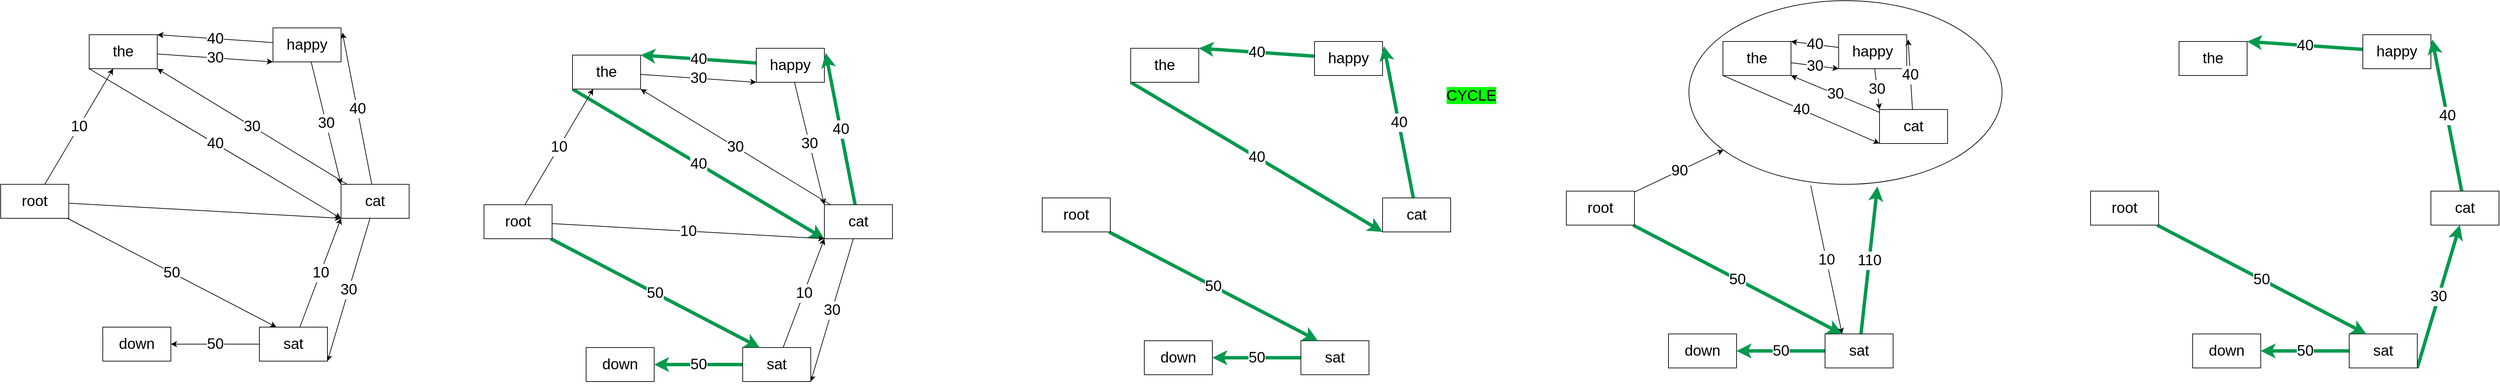 <mxfile version="13.8.0" type="device"><diagram id="PZtr1oxFCNx162tHM7F_" name="Page-1"><mxGraphModel dx="1422" dy="762" grid="1" gridSize="10" guides="1" tooltips="1" connect="1" arrows="1" fold="1" page="1" pageScale="1" pageWidth="850" pageHeight="1100" math="0" shadow="0"><root><mxCell id="0"/><mxCell id="1" parent="0"/><mxCell id="uJOGQX3Q4OBH5tWE8NWU-125" value="10" style="edgeStyle=none;rounded=0;orthogonalLoop=1;jettySize=auto;html=1;entryX=0.25;entryY=0;entryDx=0;entryDy=0;strokeColor=#050505;strokeWidth=1;fontSize=22;exitX=0.389;exitY=1.007;exitDx=0;exitDy=0;exitPerimeter=0;" edge="1" parent="1" source="uJOGQX3Q4OBH5tWE8NWU-123" target="uJOGQX3Q4OBH5tWE8NWU-113"><mxGeometry relative="1" as="geometry"/></mxCell><mxCell id="uJOGQX3Q4OBH5tWE8NWU-123" value="" style="ellipse;whiteSpace=wrap;html=1;fontSize=22;" vertex="1" parent="1"><mxGeometry x="2610" y="90" width="460" height="270" as="geometry"/></mxCell><mxCell id="uJOGQX3Q4OBH5tWE8NWU-45" value="30" style="edgeStyle=none;rounded=0;orthogonalLoop=1;jettySize=auto;html=1;entryX=0;entryY=1;entryDx=0;entryDy=0;strokeColor=#000000;fontSize=22;" edge="1" parent="1" source="uJOGQX3Q4OBH5tWE8NWU-8" target="uJOGQX3Q4OBH5tWE8NWU-9"><mxGeometry relative="1" as="geometry"/></mxCell><mxCell id="uJOGQX3Q4OBH5tWE8NWU-46" value="40" style="edgeStyle=none;rounded=0;orthogonalLoop=1;jettySize=auto;html=1;entryX=0;entryY=1;entryDx=0;entryDy=0;strokeColor=#000000;fontSize=22;exitX=0;exitY=1;exitDx=0;exitDy=0;" edge="1" parent="1" source="uJOGQX3Q4OBH5tWE8NWU-8" target="uJOGQX3Q4OBH5tWE8NWU-10"><mxGeometry relative="1" as="geometry"/></mxCell><mxCell id="uJOGQX3Q4OBH5tWE8NWU-8" value="the" style="rounded=0;whiteSpace=wrap;html=1;fontSize=22;" vertex="1" parent="1"><mxGeometry x="260" y="140" width="100" height="50" as="geometry"/></mxCell><mxCell id="uJOGQX3Q4OBH5tWE8NWU-43" value="30" style="edgeStyle=none;rounded=0;orthogonalLoop=1;jettySize=auto;html=1;entryX=0;entryY=0;entryDx=0;entryDy=0;strokeColor=#000000;fontSize=22;" edge="1" parent="1" source="uJOGQX3Q4OBH5tWE8NWU-9" target="uJOGQX3Q4OBH5tWE8NWU-10"><mxGeometry relative="1" as="geometry"/></mxCell><mxCell id="uJOGQX3Q4OBH5tWE8NWU-44" value="40" style="edgeStyle=none;rounded=0;orthogonalLoop=1;jettySize=auto;html=1;entryX=1;entryY=0;entryDx=0;entryDy=0;strokeColor=#000000;fontSize=22;" edge="1" parent="1" source="uJOGQX3Q4OBH5tWE8NWU-9" target="uJOGQX3Q4OBH5tWE8NWU-8"><mxGeometry relative="1" as="geometry"/></mxCell><mxCell id="uJOGQX3Q4OBH5tWE8NWU-9" value="happy" style="rounded=0;whiteSpace=wrap;html=1;fontSize=22;" vertex="1" parent="1"><mxGeometry x="530" y="130" width="100" height="50" as="geometry"/></mxCell><mxCell id="uJOGQX3Q4OBH5tWE8NWU-41" value="30" style="edgeStyle=none;rounded=0;orthogonalLoop=1;jettySize=auto;html=1;entryX=1;entryY=1;entryDx=0;entryDy=0;strokeColor=#000000;fontSize=22;" edge="1" parent="1" source="uJOGQX3Q4OBH5tWE8NWU-10" target="uJOGQX3Q4OBH5tWE8NWU-11"><mxGeometry relative="1" as="geometry"/></mxCell><mxCell id="uJOGQX3Q4OBH5tWE8NWU-42" value="40" style="edgeStyle=none;rounded=0;orthogonalLoop=1;jettySize=auto;html=1;entryX=1.02;entryY=0.14;entryDx=0;entryDy=0;entryPerimeter=0;strokeColor=#000000;fontSize=22;" edge="1" parent="1" source="uJOGQX3Q4OBH5tWE8NWU-10" target="uJOGQX3Q4OBH5tWE8NWU-9"><mxGeometry relative="1" as="geometry"/></mxCell><mxCell id="uJOGQX3Q4OBH5tWE8NWU-48" value="30" style="edgeStyle=none;rounded=0;orthogonalLoop=1;jettySize=auto;html=1;entryX=1;entryY=1;entryDx=0;entryDy=0;strokeColor=#000000;fontSize=22;" edge="1" parent="1" source="uJOGQX3Q4OBH5tWE8NWU-10" target="uJOGQX3Q4OBH5tWE8NWU-8"><mxGeometry relative="1" as="geometry"/></mxCell><mxCell id="uJOGQX3Q4OBH5tWE8NWU-10" value="cat" style="rounded=0;whiteSpace=wrap;html=1;fontSize=22;" vertex="1" parent="1"><mxGeometry x="630" y="360" width="100" height="50" as="geometry"/></mxCell><mxCell id="uJOGQX3Q4OBH5tWE8NWU-39" value="50" style="edgeStyle=none;rounded=0;orthogonalLoop=1;jettySize=auto;html=1;entryX=1;entryY=0.5;entryDx=0;entryDy=0;strokeColor=#000000;fontSize=22;" edge="1" parent="1" source="uJOGQX3Q4OBH5tWE8NWU-11" target="uJOGQX3Q4OBH5tWE8NWU-12"><mxGeometry relative="1" as="geometry"/></mxCell><mxCell id="uJOGQX3Q4OBH5tWE8NWU-40" value="10" style="edgeStyle=none;rounded=0;orthogonalLoop=1;jettySize=auto;html=1;strokeColor=#000000;fontSize=22;entryX=0;entryY=1;entryDx=0;entryDy=0;" edge="1" parent="1" source="uJOGQX3Q4OBH5tWE8NWU-11" target="uJOGQX3Q4OBH5tWE8NWU-10"><mxGeometry relative="1" as="geometry"/></mxCell><mxCell id="uJOGQX3Q4OBH5tWE8NWU-11" value="sat" style="rounded=0;whiteSpace=wrap;html=1;fontSize=22;" vertex="1" parent="1"><mxGeometry x="510" y="570" width="100" height="50" as="geometry"/></mxCell><mxCell id="uJOGQX3Q4OBH5tWE8NWU-12" value="down" style="rounded=0;whiteSpace=wrap;html=1;fontSize=22;" vertex="1" parent="1"><mxGeometry x="280" y="570" width="100" height="50" as="geometry"/></mxCell><mxCell id="uJOGQX3Q4OBH5tWE8NWU-37" style="rounded=0;orthogonalLoop=1;jettySize=auto;html=1;strokeColor=#000000;fontSize=22;entryX=0;entryY=1;entryDx=0;entryDy=0;" edge="1" parent="1" source="uJOGQX3Q4OBH5tWE8NWU-13" target="uJOGQX3Q4OBH5tWE8NWU-10"><mxGeometry relative="1" as="geometry"/></mxCell><mxCell id="uJOGQX3Q4OBH5tWE8NWU-38" value="50" style="edgeStyle=none;rounded=0;orthogonalLoop=1;jettySize=auto;html=1;entryX=0.25;entryY=0;entryDx=0;entryDy=0;strokeColor=#000000;fontSize=22;" edge="1" parent="1" source="uJOGQX3Q4OBH5tWE8NWU-13" target="uJOGQX3Q4OBH5tWE8NWU-11"><mxGeometry relative="1" as="geometry"/></mxCell><mxCell id="uJOGQX3Q4OBH5tWE8NWU-119" value="10" style="edgeStyle=none;rounded=0;orthogonalLoop=1;jettySize=auto;html=1;strokeWidth=1;fontSize=22;strokeColor=#050505;" edge="1" parent="1" source="uJOGQX3Q4OBH5tWE8NWU-13" target="uJOGQX3Q4OBH5tWE8NWU-8"><mxGeometry relative="1" as="geometry"/></mxCell><mxCell id="uJOGQX3Q4OBH5tWE8NWU-13" value="root" style="rounded=0;whiteSpace=wrap;html=1;fontSize=22;" vertex="1" parent="1"><mxGeometry x="130" y="360" width="100" height="50" as="geometry"/></mxCell><mxCell id="uJOGQX3Q4OBH5tWE8NWU-49" value="30" style="edgeStyle=none;rounded=0;orthogonalLoop=1;jettySize=auto;html=1;entryX=0;entryY=1;entryDx=0;entryDy=0;strokeColor=#000000;fontSize=22;" edge="1" parent="1" source="uJOGQX3Q4OBH5tWE8NWU-51" target="uJOGQX3Q4OBH5tWE8NWU-54"><mxGeometry relative="1" as="geometry"/></mxCell><mxCell id="uJOGQX3Q4OBH5tWE8NWU-50" value="40" style="edgeStyle=none;rounded=0;orthogonalLoop=1;jettySize=auto;html=1;entryX=0;entryY=1;entryDx=0;entryDy=0;fontSize=22;exitX=0;exitY=1;exitDx=0;exitDy=0;strokeColor=#00994D;strokeWidth=5;" edge="1" parent="1" source="uJOGQX3Q4OBH5tWE8NWU-51" target="uJOGQX3Q4OBH5tWE8NWU-58"><mxGeometry relative="1" as="geometry"/></mxCell><mxCell id="uJOGQX3Q4OBH5tWE8NWU-51" value="the" style="rounded=0;whiteSpace=wrap;html=1;fontSize=22;" vertex="1" parent="1"><mxGeometry x="970" y="170" width="100" height="50" as="geometry"/></mxCell><mxCell id="uJOGQX3Q4OBH5tWE8NWU-52" value="30" style="edgeStyle=none;rounded=0;orthogonalLoop=1;jettySize=auto;html=1;entryX=0;entryY=0;entryDx=0;entryDy=0;strokeColor=#000000;fontSize=22;" edge="1" parent="1" source="uJOGQX3Q4OBH5tWE8NWU-54" target="uJOGQX3Q4OBH5tWE8NWU-58"><mxGeometry relative="1" as="geometry"/></mxCell><mxCell id="uJOGQX3Q4OBH5tWE8NWU-53" value="40" style="edgeStyle=none;rounded=0;orthogonalLoop=1;jettySize=auto;html=1;entryX=1;entryY=0;entryDx=0;entryDy=0;fontSize=22;strokeColor=#00994D;strokeWidth=5;" edge="1" parent="1" source="uJOGQX3Q4OBH5tWE8NWU-54" target="uJOGQX3Q4OBH5tWE8NWU-51"><mxGeometry relative="1" as="geometry"/></mxCell><mxCell id="uJOGQX3Q4OBH5tWE8NWU-54" value="happy" style="rounded=0;whiteSpace=wrap;html=1;fontSize=22;" vertex="1" parent="1"><mxGeometry x="1240" y="160" width="100" height="50" as="geometry"/></mxCell><mxCell id="uJOGQX3Q4OBH5tWE8NWU-55" value="30" style="edgeStyle=none;rounded=0;orthogonalLoop=1;jettySize=auto;html=1;entryX=1;entryY=1;entryDx=0;entryDy=0;strokeColor=#000000;fontSize=22;" edge="1" parent="1" source="uJOGQX3Q4OBH5tWE8NWU-58" target="uJOGQX3Q4OBH5tWE8NWU-61"><mxGeometry relative="1" as="geometry"/></mxCell><mxCell id="uJOGQX3Q4OBH5tWE8NWU-56" value="40" style="edgeStyle=none;rounded=0;orthogonalLoop=1;jettySize=auto;html=1;entryX=1.02;entryY=0.14;entryDx=0;entryDy=0;entryPerimeter=0;fontSize=22;strokeColor=#00994D;strokeWidth=5;" edge="1" parent="1" source="uJOGQX3Q4OBH5tWE8NWU-58" target="uJOGQX3Q4OBH5tWE8NWU-54"><mxGeometry relative="1" as="geometry"/></mxCell><mxCell id="uJOGQX3Q4OBH5tWE8NWU-57" value="30" style="edgeStyle=none;rounded=0;orthogonalLoop=1;jettySize=auto;html=1;entryX=1;entryY=1;entryDx=0;entryDy=0;strokeColor=#000000;fontSize=22;" edge="1" parent="1" source="uJOGQX3Q4OBH5tWE8NWU-58" target="uJOGQX3Q4OBH5tWE8NWU-51"><mxGeometry relative="1" as="geometry"/></mxCell><mxCell id="uJOGQX3Q4OBH5tWE8NWU-58" value="cat" style="rounded=0;whiteSpace=wrap;html=1;fontSize=22;" vertex="1" parent="1"><mxGeometry x="1340" y="390" width="100" height="50" as="geometry"/></mxCell><mxCell id="uJOGQX3Q4OBH5tWE8NWU-59" value="50" style="edgeStyle=none;rounded=0;orthogonalLoop=1;jettySize=auto;html=1;entryX=1;entryY=0.5;entryDx=0;entryDy=0;fontSize=22;strokeColor=#00994D;strokeWidth=5;" edge="1" parent="1" source="uJOGQX3Q4OBH5tWE8NWU-61" target="uJOGQX3Q4OBH5tWE8NWU-62"><mxGeometry relative="1" as="geometry"/></mxCell><mxCell id="uJOGQX3Q4OBH5tWE8NWU-60" value="10" style="edgeStyle=none;rounded=0;orthogonalLoop=1;jettySize=auto;html=1;strokeColor=#000000;fontSize=22;entryX=0;entryY=1;entryDx=0;entryDy=0;" edge="1" parent="1" source="uJOGQX3Q4OBH5tWE8NWU-61" target="uJOGQX3Q4OBH5tWE8NWU-58"><mxGeometry relative="1" as="geometry"/></mxCell><mxCell id="uJOGQX3Q4OBH5tWE8NWU-61" value="sat" style="rounded=0;whiteSpace=wrap;html=1;fontSize=22;" vertex="1" parent="1"><mxGeometry x="1220" y="600" width="100" height="50" as="geometry"/></mxCell><mxCell id="uJOGQX3Q4OBH5tWE8NWU-62" value="down" style="rounded=0;whiteSpace=wrap;html=1;fontSize=22;" vertex="1" parent="1"><mxGeometry x="990" y="600" width="100" height="50" as="geometry"/></mxCell><mxCell id="uJOGQX3Q4OBH5tWE8NWU-63" value="10" style="rounded=0;orthogonalLoop=1;jettySize=auto;html=1;strokeColor=#000000;fontSize=22;entryX=0;entryY=1;entryDx=0;entryDy=0;" edge="1" parent="1" source="uJOGQX3Q4OBH5tWE8NWU-65" target="uJOGQX3Q4OBH5tWE8NWU-58"><mxGeometry relative="1" as="geometry"/></mxCell><mxCell id="uJOGQX3Q4OBH5tWE8NWU-64" value="50" style="edgeStyle=none;rounded=0;orthogonalLoop=1;jettySize=auto;html=1;entryX=0.25;entryY=0;entryDx=0;entryDy=0;fontSize=22;strokeColor=#00994D;strokeWidth=5;" edge="1" parent="1" source="uJOGQX3Q4OBH5tWE8NWU-65" target="uJOGQX3Q4OBH5tWE8NWU-61"><mxGeometry relative="1" as="geometry"/></mxCell><mxCell id="uJOGQX3Q4OBH5tWE8NWU-65" value="root" style="rounded=0;whiteSpace=wrap;html=1;fontSize=22;" vertex="1" parent="1"><mxGeometry x="840" y="390" width="100" height="50" as="geometry"/></mxCell><mxCell id="uJOGQX3Q4OBH5tWE8NWU-67" value="40" style="edgeStyle=none;rounded=0;orthogonalLoop=1;jettySize=auto;html=1;entryX=0;entryY=1;entryDx=0;entryDy=0;fontSize=22;exitX=0;exitY=1;exitDx=0;exitDy=0;strokeColor=#00994D;strokeWidth=5;" edge="1" parent="1" source="uJOGQX3Q4OBH5tWE8NWU-68" target="uJOGQX3Q4OBH5tWE8NWU-75"><mxGeometry relative="1" as="geometry"/></mxCell><mxCell id="uJOGQX3Q4OBH5tWE8NWU-68" value="the" style="rounded=0;whiteSpace=wrap;html=1;fontSize=22;" vertex="1" parent="1"><mxGeometry x="1790" y="160" width="100" height="50" as="geometry"/></mxCell><mxCell id="uJOGQX3Q4OBH5tWE8NWU-70" value="40" style="edgeStyle=none;rounded=0;orthogonalLoop=1;jettySize=auto;html=1;entryX=1;entryY=0;entryDx=0;entryDy=0;fontSize=22;strokeColor=#00994D;strokeWidth=5;" edge="1" parent="1" source="uJOGQX3Q4OBH5tWE8NWU-71" target="uJOGQX3Q4OBH5tWE8NWU-68"><mxGeometry relative="1" as="geometry"/></mxCell><mxCell id="uJOGQX3Q4OBH5tWE8NWU-71" value="happy" style="rounded=0;whiteSpace=wrap;html=1;fontSize=22;" vertex="1" parent="1"><mxGeometry x="2060" y="150" width="100" height="50" as="geometry"/></mxCell><mxCell id="uJOGQX3Q4OBH5tWE8NWU-73" value="40" style="edgeStyle=none;rounded=0;orthogonalLoop=1;jettySize=auto;html=1;entryX=1.02;entryY=0.14;entryDx=0;entryDy=0;entryPerimeter=0;fontSize=22;strokeColor=#00994D;strokeWidth=5;" edge="1" parent="1" source="uJOGQX3Q4OBH5tWE8NWU-75" target="uJOGQX3Q4OBH5tWE8NWU-71"><mxGeometry relative="1" as="geometry"/></mxCell><mxCell id="uJOGQX3Q4OBH5tWE8NWU-75" value="cat" style="rounded=0;whiteSpace=wrap;html=1;fontSize=22;" vertex="1" parent="1"><mxGeometry x="2160" y="380" width="100" height="50" as="geometry"/></mxCell><mxCell id="uJOGQX3Q4OBH5tWE8NWU-76" value="50" style="edgeStyle=none;rounded=0;orthogonalLoop=1;jettySize=auto;html=1;entryX=1;entryY=0.5;entryDx=0;entryDy=0;fontSize=22;strokeColor=#00994D;strokeWidth=5;" edge="1" parent="1" source="uJOGQX3Q4OBH5tWE8NWU-78" target="uJOGQX3Q4OBH5tWE8NWU-79"><mxGeometry relative="1" as="geometry"/></mxCell><mxCell id="uJOGQX3Q4OBH5tWE8NWU-78" value="sat" style="rounded=0;whiteSpace=wrap;html=1;fontSize=22;" vertex="1" parent="1"><mxGeometry x="2040" y="590" width="100" height="50" as="geometry"/></mxCell><mxCell id="uJOGQX3Q4OBH5tWE8NWU-79" value="down" style="rounded=0;whiteSpace=wrap;html=1;fontSize=22;" vertex="1" parent="1"><mxGeometry x="1810" y="590" width="100" height="50" as="geometry"/></mxCell><mxCell id="uJOGQX3Q4OBH5tWE8NWU-81" value="50" style="edgeStyle=none;rounded=0;orthogonalLoop=1;jettySize=auto;html=1;entryX=0.25;entryY=0;entryDx=0;entryDy=0;fontSize=22;strokeColor=#00994D;strokeWidth=5;" edge="1" parent="1" source="uJOGQX3Q4OBH5tWE8NWU-82" target="uJOGQX3Q4OBH5tWE8NWU-78"><mxGeometry relative="1" as="geometry"/></mxCell><mxCell id="uJOGQX3Q4OBH5tWE8NWU-82" value="root" style="rounded=0;whiteSpace=wrap;html=1;fontSize=22;" vertex="1" parent="1"><mxGeometry x="1660" y="380" width="100" height="50" as="geometry"/></mxCell><mxCell id="uJOGQX3Q4OBH5tWE8NWU-83" value="&lt;span style=&quot;background-color: rgb(0 , 255 , 0)&quot;&gt;CYCLE&lt;/span&gt;" style="text;html=1;align=center;verticalAlign=middle;resizable=0;points=[];autosize=1;fontSize=22;" vertex="1" parent="1"><mxGeometry x="2245" y="215" width="90" height="30" as="geometry"/></mxCell><mxCell id="uJOGQX3Q4OBH5tWE8NWU-101" value="30" style="edgeStyle=none;rounded=0;orthogonalLoop=1;jettySize=auto;html=1;entryX=0;entryY=1;entryDx=0;entryDy=0;strokeColor=#000000;fontSize=22;" edge="1" parent="1" source="uJOGQX3Q4OBH5tWE8NWU-103" target="uJOGQX3Q4OBH5tWE8NWU-106"><mxGeometry relative="1" as="geometry"/></mxCell><mxCell id="uJOGQX3Q4OBH5tWE8NWU-102" value="40" style="edgeStyle=none;rounded=0;orthogonalLoop=1;jettySize=auto;html=1;entryX=0;entryY=1;entryDx=0;entryDy=0;strokeColor=#000000;fontSize=22;exitX=0;exitY=1;exitDx=0;exitDy=0;" edge="1" parent="1" source="uJOGQX3Q4OBH5tWE8NWU-103" target="uJOGQX3Q4OBH5tWE8NWU-110"><mxGeometry relative="1" as="geometry"/></mxCell><mxCell id="uJOGQX3Q4OBH5tWE8NWU-103" value="the" style="rounded=0;whiteSpace=wrap;html=1;fontSize=22;" vertex="1" parent="1"><mxGeometry x="2660" y="150" width="100" height="50" as="geometry"/></mxCell><mxCell id="uJOGQX3Q4OBH5tWE8NWU-104" value="30" style="edgeStyle=none;rounded=0;orthogonalLoop=1;jettySize=auto;html=1;entryX=0;entryY=0;entryDx=0;entryDy=0;strokeColor=#000000;fontSize=22;" edge="1" parent="1" source="uJOGQX3Q4OBH5tWE8NWU-106" target="uJOGQX3Q4OBH5tWE8NWU-110"><mxGeometry relative="1" as="geometry"/></mxCell><mxCell id="uJOGQX3Q4OBH5tWE8NWU-105" value="40" style="edgeStyle=none;rounded=0;orthogonalLoop=1;jettySize=auto;html=1;entryX=1;entryY=0;entryDx=0;entryDy=0;strokeColor=#000000;fontSize=22;" edge="1" parent="1" source="uJOGQX3Q4OBH5tWE8NWU-106" target="uJOGQX3Q4OBH5tWE8NWU-103"><mxGeometry relative="1" as="geometry"/></mxCell><mxCell id="uJOGQX3Q4OBH5tWE8NWU-106" value="happy" style="rounded=0;whiteSpace=wrap;html=1;fontSize=22;" vertex="1" parent="1"><mxGeometry x="2830" y="140" width="100" height="50" as="geometry"/></mxCell><mxCell id="uJOGQX3Q4OBH5tWE8NWU-108" value="40" style="edgeStyle=none;rounded=0;orthogonalLoop=1;jettySize=auto;html=1;entryX=1.02;entryY=0.14;entryDx=0;entryDy=0;entryPerimeter=0;strokeColor=#000000;fontSize=22;" edge="1" parent="1" source="uJOGQX3Q4OBH5tWE8NWU-110" target="uJOGQX3Q4OBH5tWE8NWU-106"><mxGeometry relative="1" as="geometry"/></mxCell><mxCell id="uJOGQX3Q4OBH5tWE8NWU-109" value="30" style="edgeStyle=none;rounded=0;orthogonalLoop=1;jettySize=auto;html=1;entryX=1;entryY=1;entryDx=0;entryDy=0;strokeColor=#000000;fontSize=22;" edge="1" parent="1" source="uJOGQX3Q4OBH5tWE8NWU-110" target="uJOGQX3Q4OBH5tWE8NWU-103"><mxGeometry relative="1" as="geometry"/></mxCell><mxCell id="uJOGQX3Q4OBH5tWE8NWU-110" value="cat" style="rounded=0;whiteSpace=wrap;html=1;fontSize=22;" vertex="1" parent="1"><mxGeometry x="2890" y="250" width="100" height="50" as="geometry"/></mxCell><mxCell id="uJOGQX3Q4OBH5tWE8NWU-111" value="50" style="edgeStyle=none;rounded=0;orthogonalLoop=1;jettySize=auto;html=1;entryX=1;entryY=0.5;entryDx=0;entryDy=0;fontSize=22;strokeColor=#00994D;strokeWidth=5;" edge="1" parent="1" source="uJOGQX3Q4OBH5tWE8NWU-113" target="uJOGQX3Q4OBH5tWE8NWU-114"><mxGeometry relative="1" as="geometry"/></mxCell><mxCell id="uJOGQX3Q4OBH5tWE8NWU-129" value="110" style="edgeStyle=none;rounded=0;orthogonalLoop=1;jettySize=auto;html=1;entryX=0.602;entryY=1.011;entryDx=0;entryDy=0;entryPerimeter=0;strokeWidth=5;fontSize=22;strokeColor=#00994D;" edge="1" parent="1" source="uJOGQX3Q4OBH5tWE8NWU-113" target="uJOGQX3Q4OBH5tWE8NWU-123"><mxGeometry relative="1" as="geometry"/></mxCell><mxCell id="uJOGQX3Q4OBH5tWE8NWU-113" value="sat" style="rounded=0;whiteSpace=wrap;html=1;fontSize=22;" vertex="1" parent="1"><mxGeometry x="2810" y="580" width="100" height="50" as="geometry"/></mxCell><mxCell id="uJOGQX3Q4OBH5tWE8NWU-114" value="down" style="rounded=0;whiteSpace=wrap;html=1;fontSize=22;" vertex="1" parent="1"><mxGeometry x="2580" y="580" width="100" height="50" as="geometry"/></mxCell><mxCell id="uJOGQX3Q4OBH5tWE8NWU-116" value="50" style="edgeStyle=none;rounded=0;orthogonalLoop=1;jettySize=auto;html=1;entryX=0.25;entryY=0;entryDx=0;entryDy=0;fontSize=22;strokeColor=#00994D;strokeWidth=5;" edge="1" parent="1" source="uJOGQX3Q4OBH5tWE8NWU-117" target="uJOGQX3Q4OBH5tWE8NWU-113"><mxGeometry relative="1" as="geometry"/></mxCell><mxCell id="uJOGQX3Q4OBH5tWE8NWU-127" value="90" style="edgeStyle=none;rounded=0;orthogonalLoop=1;jettySize=auto;html=1;strokeColor=#050505;strokeWidth=1;fontSize=22;" edge="1" parent="1" source="uJOGQX3Q4OBH5tWE8NWU-117" target="uJOGQX3Q4OBH5tWE8NWU-123"><mxGeometry relative="1" as="geometry"/></mxCell><mxCell id="uJOGQX3Q4OBH5tWE8NWU-117" value="root" style="rounded=0;whiteSpace=wrap;html=1;fontSize=22;" vertex="1" parent="1"><mxGeometry x="2430" y="370" width="100" height="50" as="geometry"/></mxCell><mxCell id="uJOGQX3Q4OBH5tWE8NWU-120" value="10" style="edgeStyle=none;rounded=0;orthogonalLoop=1;jettySize=auto;html=1;strokeWidth=1;fontSize=22;strokeColor=#050505;" edge="1" parent="1"><mxGeometry relative="1" as="geometry"><mxPoint x="900.003" y="390" as="sourcePoint"/><mxPoint x="1000.457" y="220" as="targetPoint"/></mxGeometry></mxCell><mxCell id="uJOGQX3Q4OBH5tWE8NWU-134" value="the" style="rounded=0;whiteSpace=wrap;html=1;fontSize=22;" vertex="1" parent="1"><mxGeometry x="3330" y="150" width="100" height="50" as="geometry"/></mxCell><mxCell id="uJOGQX3Q4OBH5tWE8NWU-136" value="40" style="edgeStyle=none;rounded=0;orthogonalLoop=1;jettySize=auto;html=1;entryX=1;entryY=0;entryDx=0;entryDy=0;fontSize=22;strokeColor=#00994D;strokeWidth=5;" edge="1" parent="1" source="uJOGQX3Q4OBH5tWE8NWU-137" target="uJOGQX3Q4OBH5tWE8NWU-134"><mxGeometry relative="1" as="geometry"/></mxCell><mxCell id="uJOGQX3Q4OBH5tWE8NWU-137" value="happy" style="rounded=0;whiteSpace=wrap;html=1;fontSize=22;" vertex="1" parent="1"><mxGeometry x="3600" y="140" width="100" height="50" as="geometry"/></mxCell><mxCell id="uJOGQX3Q4OBH5tWE8NWU-138" value="30" style="edgeStyle=none;rounded=0;orthogonalLoop=1;jettySize=auto;html=1;entryX=1;entryY=1;entryDx=0;entryDy=0;fontSize=22;strokeColor=#00994D;strokeWidth=5;startArrow=classic;startFill=1;endArrow=none;endFill=0;" edge="1" parent="1" source="uJOGQX3Q4OBH5tWE8NWU-141" target="uJOGQX3Q4OBH5tWE8NWU-144"><mxGeometry relative="1" as="geometry"/></mxCell><mxCell id="uJOGQX3Q4OBH5tWE8NWU-139" value="40" style="edgeStyle=none;rounded=0;orthogonalLoop=1;jettySize=auto;html=1;entryX=1.02;entryY=0.14;entryDx=0;entryDy=0;entryPerimeter=0;fontSize=22;strokeColor=#00994D;strokeWidth=5;" edge="1" parent="1" source="uJOGQX3Q4OBH5tWE8NWU-141" target="uJOGQX3Q4OBH5tWE8NWU-137"><mxGeometry relative="1" as="geometry"/></mxCell><mxCell id="uJOGQX3Q4OBH5tWE8NWU-141" value="cat" style="rounded=0;whiteSpace=wrap;html=1;fontSize=22;" vertex="1" parent="1"><mxGeometry x="3700" y="370" width="100" height="50" as="geometry"/></mxCell><mxCell id="uJOGQX3Q4OBH5tWE8NWU-142" value="50" style="edgeStyle=none;rounded=0;orthogonalLoop=1;jettySize=auto;html=1;entryX=1;entryY=0.5;entryDx=0;entryDy=0;fontSize=22;strokeColor=#00994D;strokeWidth=5;" edge="1" parent="1" source="uJOGQX3Q4OBH5tWE8NWU-144" target="uJOGQX3Q4OBH5tWE8NWU-145"><mxGeometry relative="1" as="geometry"/></mxCell><mxCell id="uJOGQX3Q4OBH5tWE8NWU-144" value="sat" style="rounded=0;whiteSpace=wrap;html=1;fontSize=22;" vertex="1" parent="1"><mxGeometry x="3580" y="580" width="100" height="50" as="geometry"/></mxCell><mxCell id="uJOGQX3Q4OBH5tWE8NWU-145" value="down" style="rounded=0;whiteSpace=wrap;html=1;fontSize=22;" vertex="1" parent="1"><mxGeometry x="3350" y="580" width="100" height="50" as="geometry"/></mxCell><mxCell id="uJOGQX3Q4OBH5tWE8NWU-147" value="50" style="edgeStyle=none;rounded=0;orthogonalLoop=1;jettySize=auto;html=1;entryX=0.25;entryY=0;entryDx=0;entryDy=0;fontSize=22;strokeColor=#00994D;strokeWidth=5;" edge="1" parent="1" source="uJOGQX3Q4OBH5tWE8NWU-149" target="uJOGQX3Q4OBH5tWE8NWU-144"><mxGeometry relative="1" as="geometry"/></mxCell><mxCell id="uJOGQX3Q4OBH5tWE8NWU-149" value="root" style="rounded=0;whiteSpace=wrap;html=1;fontSize=22;" vertex="1" parent="1"><mxGeometry x="3200" y="370" width="100" height="50" as="geometry"/></mxCell></root></mxGraphModel></diagram></mxfile>